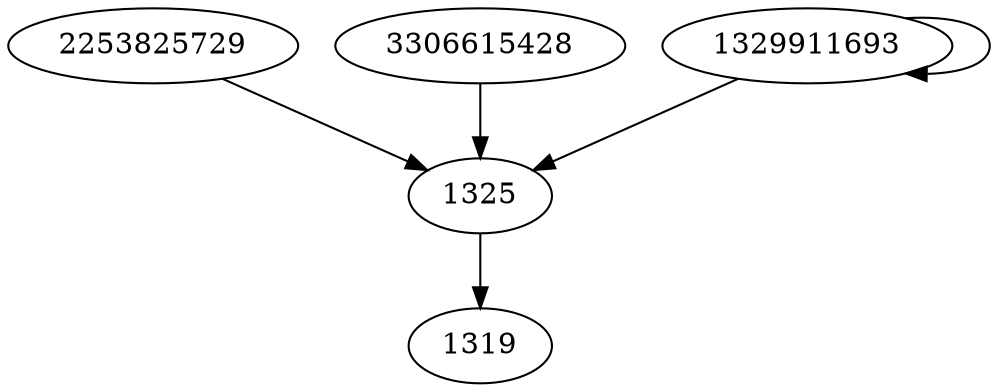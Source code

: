 digraph  {
2253825729;
3306615428;
1319;
1325;
1329911693;
2253825729 -> 1325;
3306615428 -> 1325;
1325 -> 1319;
1329911693 -> 1325;
1329911693 -> 1329911693;
}

